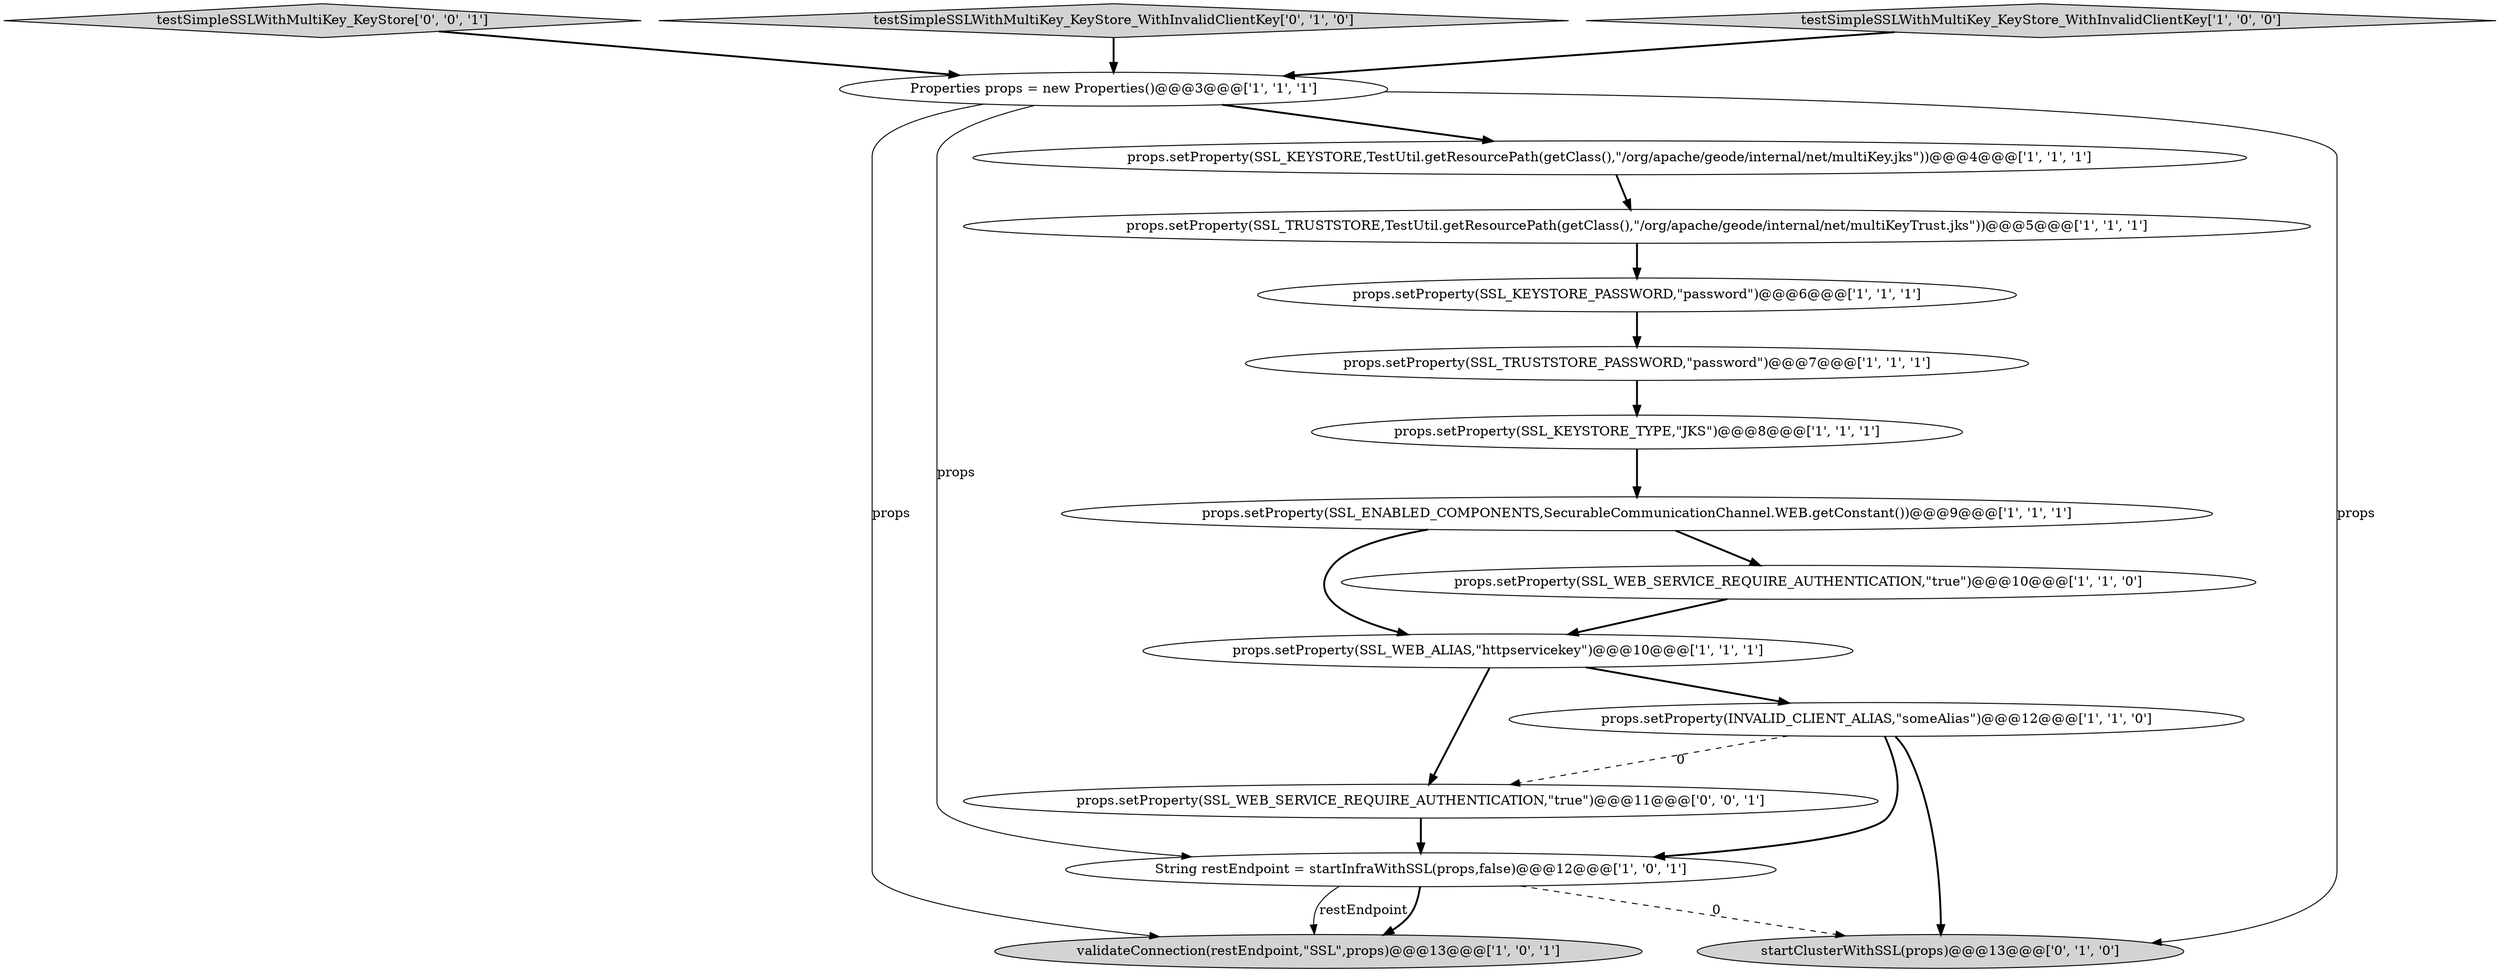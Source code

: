 digraph {
10 [style = filled, label = "validateConnection(restEndpoint,\"SSL\",props)@@@13@@@['1', '0', '1']", fillcolor = lightgray, shape = ellipse image = "AAA0AAABBB1BBB"];
3 [style = filled, label = "Properties props = new Properties()@@@3@@@['1', '1', '1']", fillcolor = white, shape = ellipse image = "AAA0AAABBB1BBB"];
9 [style = filled, label = "props.setProperty(SSL_TRUSTSTORE,TestUtil.getResourcePath(getClass(),\"/org/apache/geode/internal/net/multiKeyTrust.jks\"))@@@5@@@['1', '1', '1']", fillcolor = white, shape = ellipse image = "AAA0AAABBB1BBB"];
1 [style = filled, label = "props.setProperty(SSL_KEYSTORE_PASSWORD,\"password\")@@@6@@@['1', '1', '1']", fillcolor = white, shape = ellipse image = "AAA0AAABBB1BBB"];
16 [style = filled, label = "testSimpleSSLWithMultiKey_KeyStore['0', '0', '1']", fillcolor = lightgray, shape = diamond image = "AAA0AAABBB3BBB"];
13 [style = filled, label = "testSimpleSSLWithMultiKey_KeyStore_WithInvalidClientKey['0', '1', '0']", fillcolor = lightgray, shape = diamond image = "AAA0AAABBB2BBB"];
15 [style = filled, label = "props.setProperty(SSL_WEB_SERVICE_REQUIRE_AUTHENTICATION,\"true\")@@@11@@@['0', '0', '1']", fillcolor = white, shape = ellipse image = "AAA0AAABBB3BBB"];
8 [style = filled, label = "props.setProperty(SSL_KEYSTORE,TestUtil.getResourcePath(getClass(),\"/org/apache/geode/internal/net/multiKey.jks\"))@@@4@@@['1', '1', '1']", fillcolor = white, shape = ellipse image = "AAA0AAABBB1BBB"];
0 [style = filled, label = "props.setProperty(SSL_WEB_ALIAS,\"httpservicekey\")@@@10@@@['1', '1', '1']", fillcolor = white, shape = ellipse image = "AAA0AAABBB1BBB"];
5 [style = filled, label = "String restEndpoint = startInfraWithSSL(props,false)@@@12@@@['1', '0', '1']", fillcolor = white, shape = ellipse image = "AAA0AAABBB1BBB"];
4 [style = filled, label = "props.setProperty(SSL_ENABLED_COMPONENTS,SecurableCommunicationChannel.WEB.getConstant())@@@9@@@['1', '1', '1']", fillcolor = white, shape = ellipse image = "AAA0AAABBB1BBB"];
11 [style = filled, label = "props.setProperty(SSL_KEYSTORE_TYPE,\"JKS\")@@@8@@@['1', '1', '1']", fillcolor = white, shape = ellipse image = "AAA0AAABBB1BBB"];
12 [style = filled, label = "props.setProperty(SSL_WEB_SERVICE_REQUIRE_AUTHENTICATION,\"true\")@@@10@@@['1', '1', '0']", fillcolor = white, shape = ellipse image = "AAA0AAABBB1BBB"];
7 [style = filled, label = "props.setProperty(INVALID_CLIENT_ALIAS,\"someAlias\")@@@12@@@['1', '1', '0']", fillcolor = white, shape = ellipse image = "AAA0AAABBB1BBB"];
2 [style = filled, label = "props.setProperty(SSL_TRUSTSTORE_PASSWORD,\"password\")@@@7@@@['1', '1', '1']", fillcolor = white, shape = ellipse image = "AAA0AAABBB1BBB"];
14 [style = filled, label = "startClusterWithSSL(props)@@@13@@@['0', '1', '0']", fillcolor = lightgray, shape = ellipse image = "AAA1AAABBB2BBB"];
6 [style = filled, label = "testSimpleSSLWithMultiKey_KeyStore_WithInvalidClientKey['1', '0', '0']", fillcolor = lightgray, shape = diamond image = "AAA0AAABBB1BBB"];
12->0 [style = bold, label=""];
11->4 [style = bold, label=""];
8->9 [style = bold, label=""];
7->15 [style = dashed, label="0"];
5->14 [style = dashed, label="0"];
3->10 [style = solid, label="props"];
0->7 [style = bold, label=""];
2->11 [style = bold, label=""];
3->14 [style = solid, label="props"];
5->10 [style = solid, label="restEndpoint"];
5->10 [style = bold, label=""];
7->14 [style = bold, label=""];
0->15 [style = bold, label=""];
16->3 [style = bold, label=""];
3->5 [style = solid, label="props"];
6->3 [style = bold, label=""];
3->8 [style = bold, label=""];
15->5 [style = bold, label=""];
4->12 [style = bold, label=""];
7->5 [style = bold, label=""];
13->3 [style = bold, label=""];
9->1 [style = bold, label=""];
1->2 [style = bold, label=""];
4->0 [style = bold, label=""];
}
